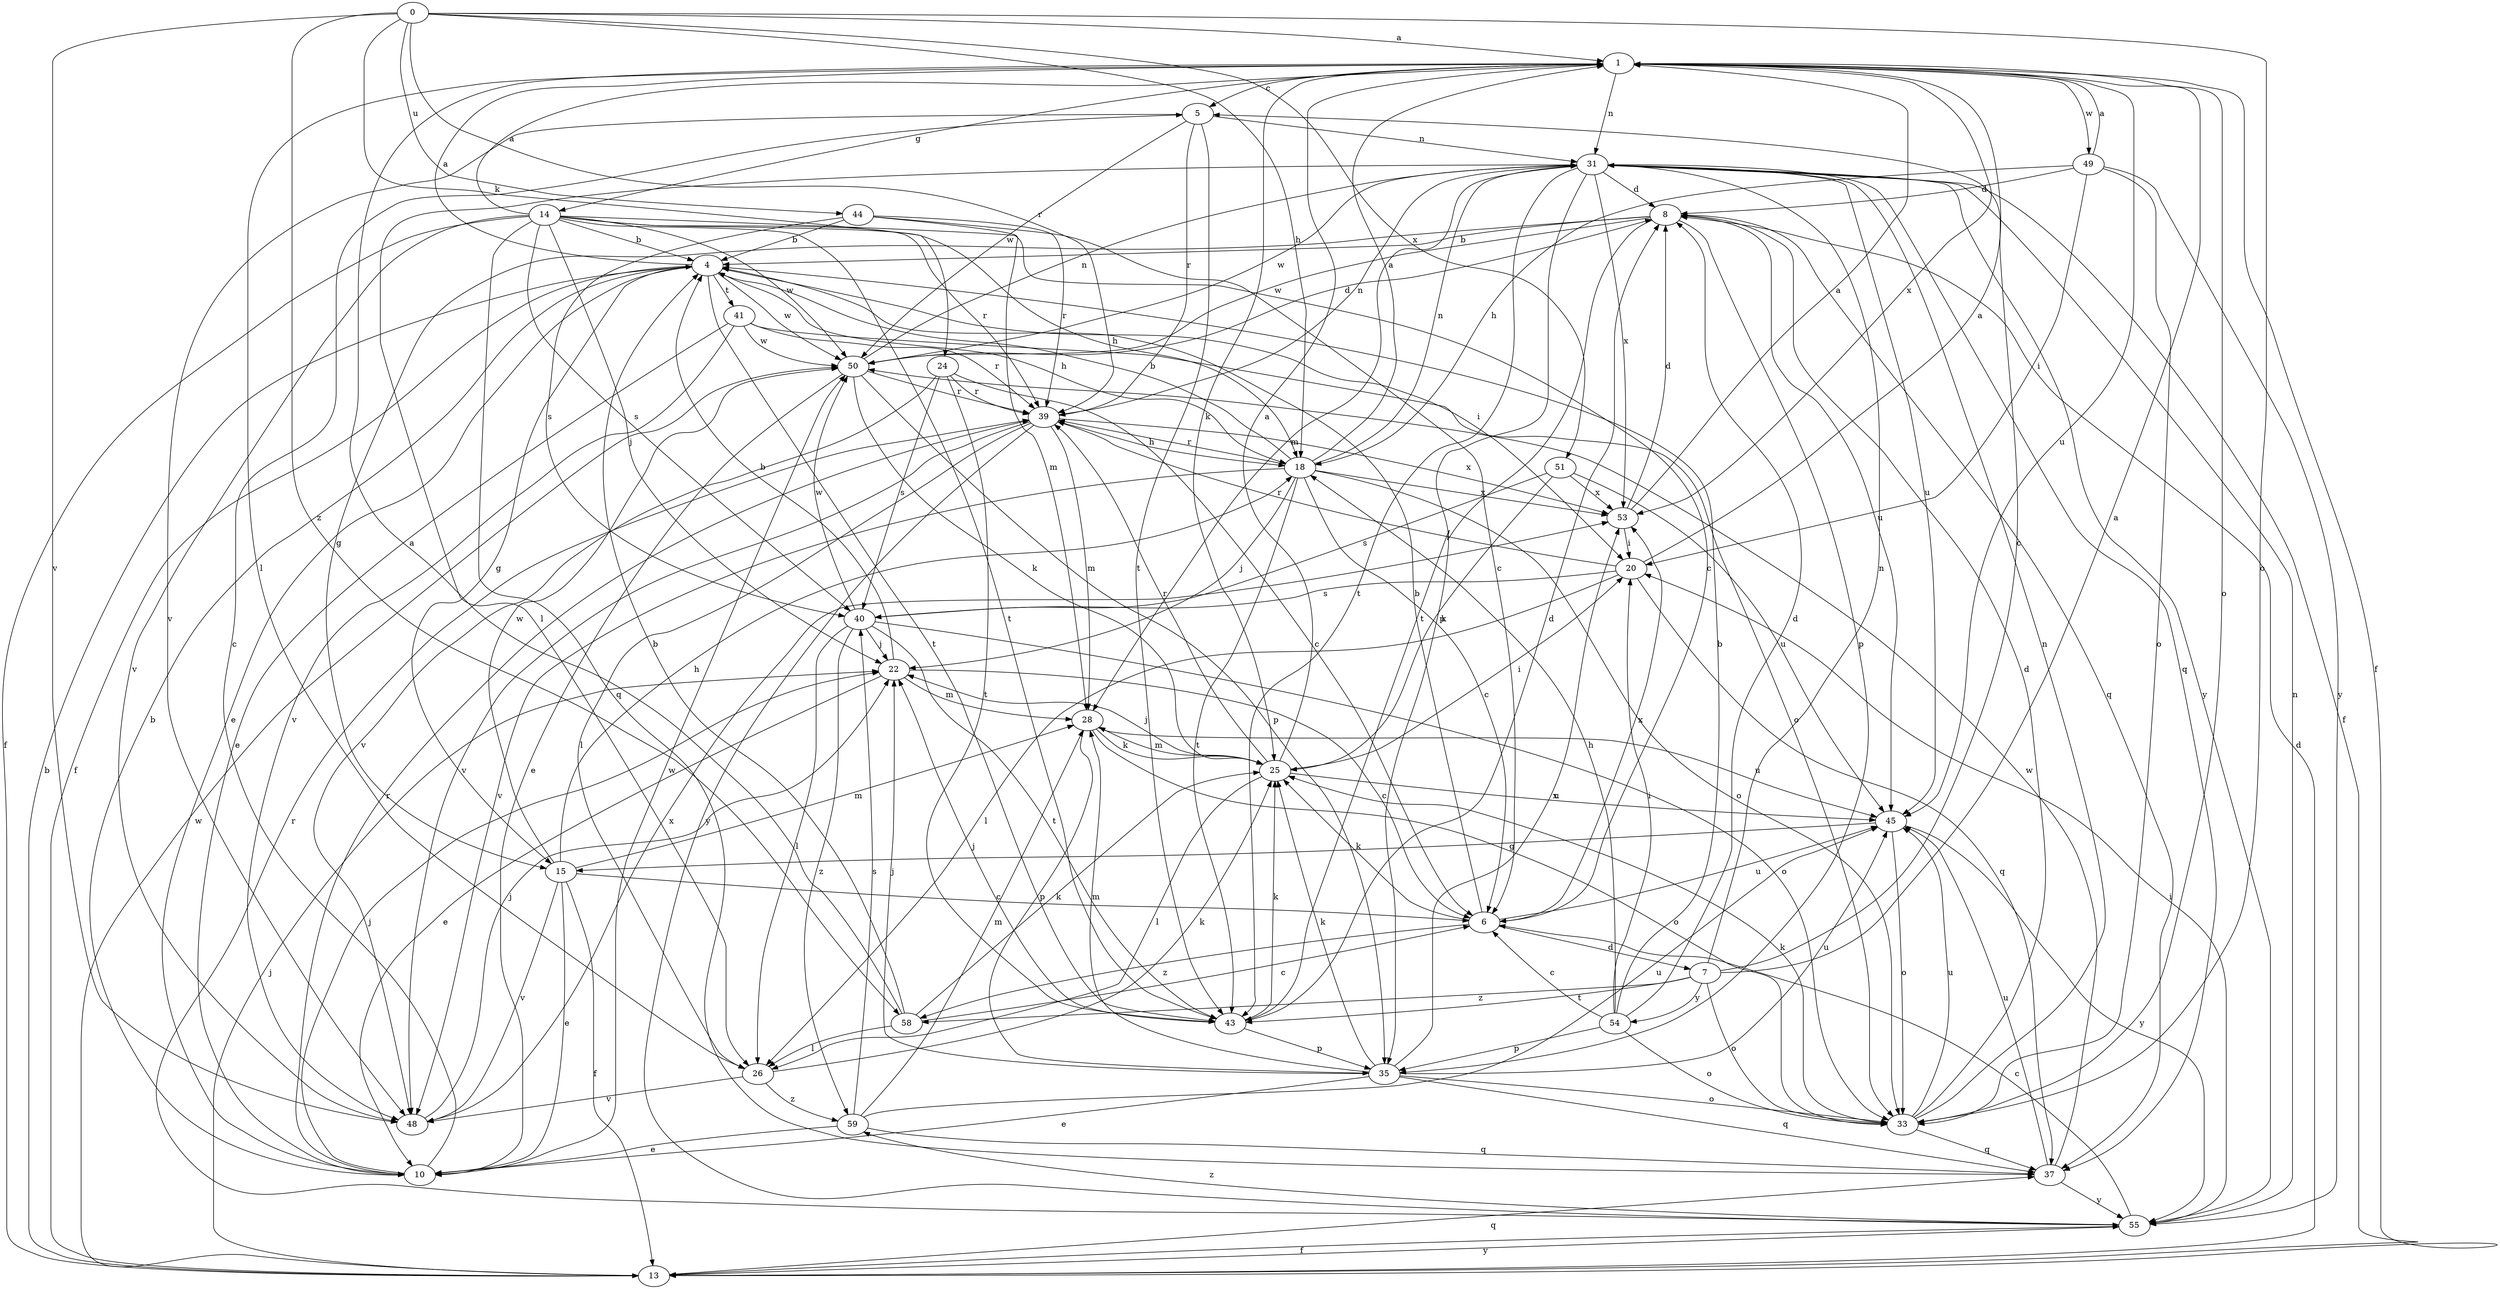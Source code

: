 strict digraph  {
0;
1;
4;
5;
6;
7;
8;
10;
13;
14;
15;
18;
20;
22;
24;
25;
26;
28;
31;
33;
35;
37;
39;
40;
41;
43;
44;
45;
48;
49;
50;
51;
53;
54;
55;
58;
59;
0 -> 1  [label=a];
0 -> 18  [label=h];
0 -> 24  [label=k];
0 -> 33  [label=o];
0 -> 39  [label=r];
0 -> 44  [label=u];
0 -> 48  [label=v];
0 -> 51  [label=x];
0 -> 58  [label=z];
1 -> 5  [label=c];
1 -> 13  [label=f];
1 -> 14  [label=g];
1 -> 25  [label=k];
1 -> 26  [label=l];
1 -> 31  [label=n];
1 -> 33  [label=o];
1 -> 45  [label=u];
1 -> 49  [label=w];
1 -> 53  [label=x];
4 -> 1  [label=a];
4 -> 10  [label=e];
4 -> 13  [label=f];
4 -> 15  [label=g];
4 -> 18  [label=h];
4 -> 20  [label=i];
4 -> 41  [label=t];
4 -> 43  [label=t];
4 -> 50  [label=w];
5 -> 31  [label=n];
5 -> 39  [label=r];
5 -> 43  [label=t];
5 -> 48  [label=v];
5 -> 50  [label=w];
6 -> 4  [label=b];
6 -> 7  [label=d];
6 -> 25  [label=k];
6 -> 45  [label=u];
6 -> 53  [label=x];
6 -> 58  [label=z];
7 -> 1  [label=a];
7 -> 5  [label=c];
7 -> 31  [label=n];
7 -> 33  [label=o];
7 -> 43  [label=t];
7 -> 54  [label=y];
7 -> 58  [label=z];
8 -> 4  [label=b];
8 -> 15  [label=g];
8 -> 35  [label=p];
8 -> 37  [label=q];
8 -> 43  [label=t];
8 -> 45  [label=u];
8 -> 50  [label=w];
10 -> 4  [label=b];
10 -> 5  [label=c];
10 -> 22  [label=j];
10 -> 39  [label=r];
10 -> 50  [label=w];
13 -> 4  [label=b];
13 -> 8  [label=d];
13 -> 22  [label=j];
13 -> 37  [label=q];
13 -> 50  [label=w];
13 -> 55  [label=y];
14 -> 1  [label=a];
14 -> 4  [label=b];
14 -> 6  [label=c];
14 -> 13  [label=f];
14 -> 18  [label=h];
14 -> 22  [label=j];
14 -> 37  [label=q];
14 -> 39  [label=r];
14 -> 40  [label=s];
14 -> 43  [label=t];
14 -> 48  [label=v];
14 -> 50  [label=w];
15 -> 6  [label=c];
15 -> 10  [label=e];
15 -> 13  [label=f];
15 -> 18  [label=h];
15 -> 28  [label=m];
15 -> 48  [label=v];
15 -> 50  [label=w];
18 -> 1  [label=a];
18 -> 4  [label=b];
18 -> 6  [label=c];
18 -> 22  [label=j];
18 -> 31  [label=n];
18 -> 33  [label=o];
18 -> 39  [label=r];
18 -> 43  [label=t];
18 -> 48  [label=v];
18 -> 53  [label=x];
20 -> 1  [label=a];
20 -> 26  [label=l];
20 -> 37  [label=q];
20 -> 39  [label=r];
20 -> 40  [label=s];
22 -> 4  [label=b];
22 -> 6  [label=c];
22 -> 10  [label=e];
22 -> 28  [label=m];
24 -> 6  [label=c];
24 -> 39  [label=r];
24 -> 40  [label=s];
24 -> 43  [label=t];
24 -> 48  [label=v];
25 -> 1  [label=a];
25 -> 20  [label=i];
25 -> 22  [label=j];
25 -> 26  [label=l];
25 -> 28  [label=m];
25 -> 39  [label=r];
25 -> 45  [label=u];
26 -> 25  [label=k];
26 -> 48  [label=v];
26 -> 59  [label=z];
28 -> 25  [label=k];
28 -> 33  [label=o];
28 -> 35  [label=p];
28 -> 45  [label=u];
31 -> 8  [label=d];
31 -> 13  [label=f];
31 -> 26  [label=l];
31 -> 28  [label=m];
31 -> 35  [label=p];
31 -> 37  [label=q];
31 -> 43  [label=t];
31 -> 45  [label=u];
31 -> 50  [label=w];
31 -> 53  [label=x];
31 -> 55  [label=y];
33 -> 8  [label=d];
33 -> 25  [label=k];
33 -> 31  [label=n];
33 -> 37  [label=q];
33 -> 45  [label=u];
35 -> 10  [label=e];
35 -> 22  [label=j];
35 -> 25  [label=k];
35 -> 28  [label=m];
35 -> 33  [label=o];
35 -> 37  [label=q];
35 -> 45  [label=u];
35 -> 53  [label=x];
37 -> 45  [label=u];
37 -> 50  [label=w];
37 -> 55  [label=y];
39 -> 18  [label=h];
39 -> 26  [label=l];
39 -> 28  [label=m];
39 -> 31  [label=n];
39 -> 48  [label=v];
39 -> 53  [label=x];
39 -> 55  [label=y];
40 -> 22  [label=j];
40 -> 26  [label=l];
40 -> 33  [label=o];
40 -> 43  [label=t];
40 -> 50  [label=w];
40 -> 59  [label=z];
41 -> 10  [label=e];
41 -> 33  [label=o];
41 -> 39  [label=r];
41 -> 48  [label=v];
41 -> 50  [label=w];
43 -> 8  [label=d];
43 -> 22  [label=j];
43 -> 25  [label=k];
43 -> 35  [label=p];
44 -> 4  [label=b];
44 -> 6  [label=c];
44 -> 28  [label=m];
44 -> 39  [label=r];
44 -> 40  [label=s];
45 -> 15  [label=g];
45 -> 33  [label=o];
45 -> 55  [label=y];
48 -> 22  [label=j];
48 -> 53  [label=x];
49 -> 1  [label=a];
49 -> 8  [label=d];
49 -> 18  [label=h];
49 -> 20  [label=i];
49 -> 33  [label=o];
49 -> 55  [label=y];
50 -> 8  [label=d];
50 -> 10  [label=e];
50 -> 25  [label=k];
50 -> 31  [label=n];
50 -> 35  [label=p];
50 -> 39  [label=r];
51 -> 25  [label=k];
51 -> 40  [label=s];
51 -> 45  [label=u];
51 -> 53  [label=x];
53 -> 1  [label=a];
53 -> 8  [label=d];
53 -> 20  [label=i];
54 -> 4  [label=b];
54 -> 6  [label=c];
54 -> 8  [label=d];
54 -> 18  [label=h];
54 -> 20  [label=i];
54 -> 33  [label=o];
54 -> 35  [label=p];
55 -> 6  [label=c];
55 -> 13  [label=f];
55 -> 20  [label=i];
55 -> 31  [label=n];
55 -> 39  [label=r];
55 -> 59  [label=z];
58 -> 1  [label=a];
58 -> 4  [label=b];
58 -> 6  [label=c];
58 -> 25  [label=k];
58 -> 26  [label=l];
59 -> 10  [label=e];
59 -> 28  [label=m];
59 -> 37  [label=q];
59 -> 40  [label=s];
59 -> 45  [label=u];
}
